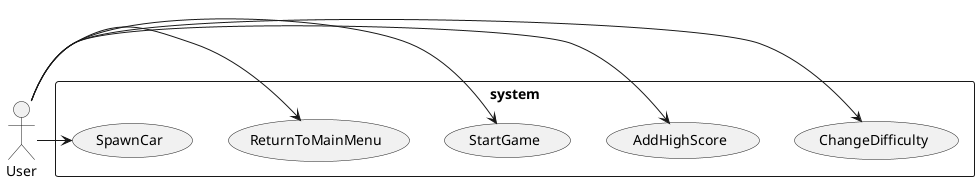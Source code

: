 @startuml
actor User

rectangle system {
User -> (ChangeDifficulty)
User -> (AddHighScore)
User -> (StartGame)
User -> (ReturnToMainMenu)
User -> (SpawnCar)
}
@enduml